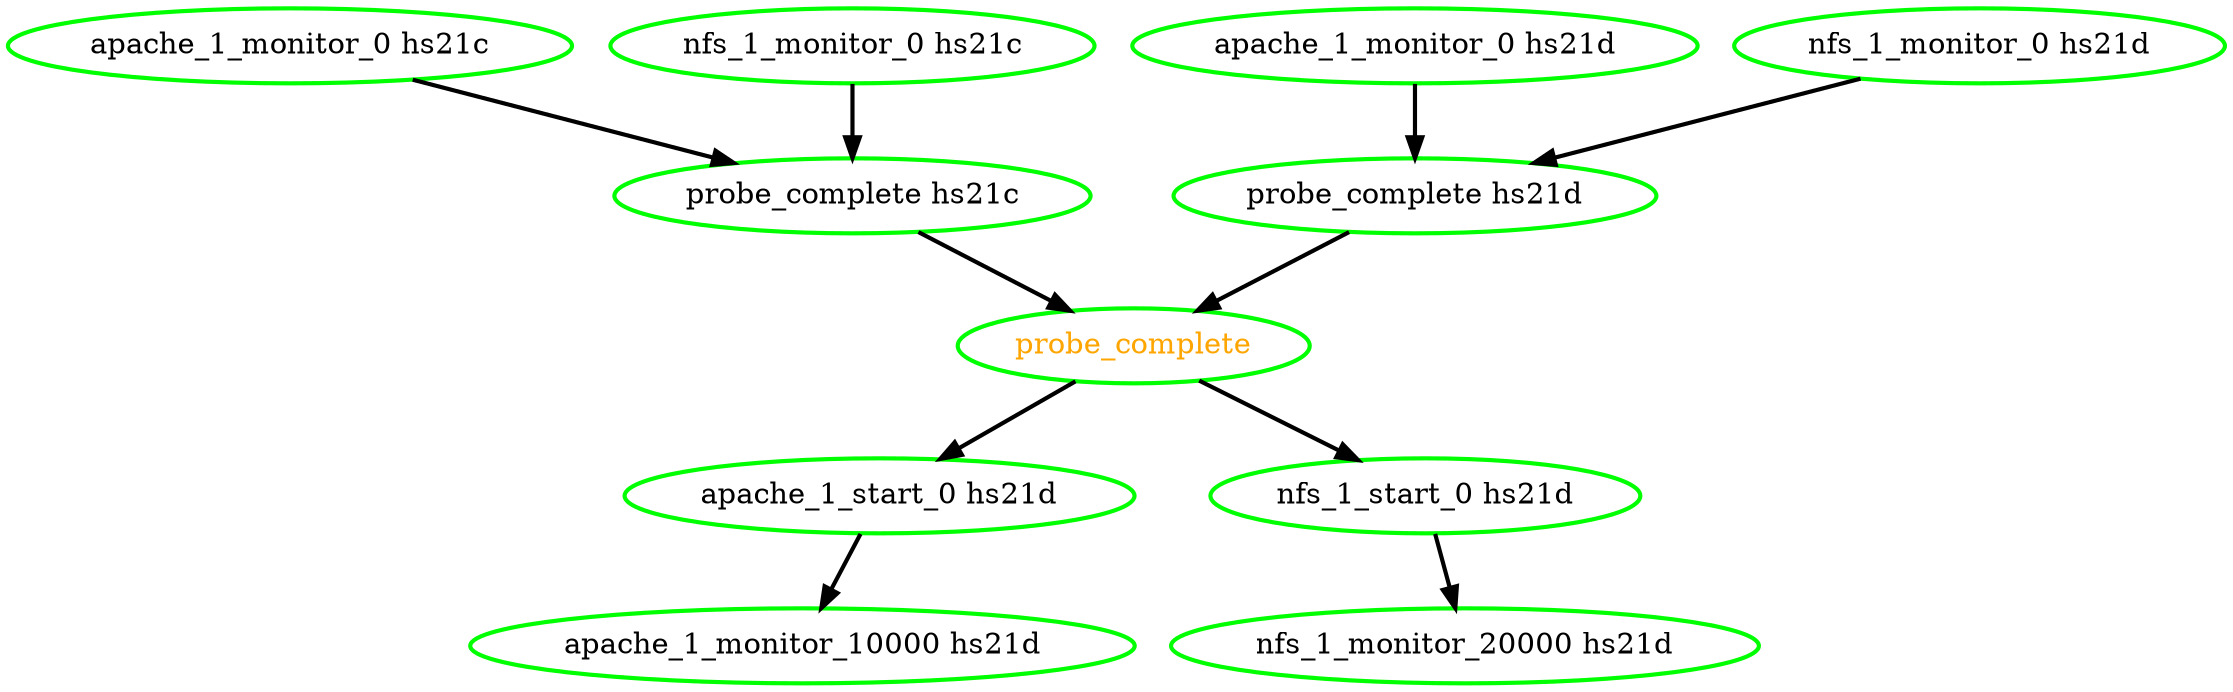digraph "g" {
"apache_1_monitor_0 hs21c" -> "probe_complete hs21c" [ style = bold]
"apache_1_monitor_0 hs21c" [ style=bold color="green" fontcolor="black"  ]
"apache_1_monitor_0 hs21d" -> "probe_complete hs21d" [ style = bold]
"apache_1_monitor_0 hs21d" [ style=bold color="green" fontcolor="black"  ]
"apache_1_monitor_10000 hs21d" [ style=bold color="green" fontcolor="black"  ]
"apache_1_start_0 hs21d" -> "apache_1_monitor_10000 hs21d" [ style = bold]
"apache_1_start_0 hs21d" [ style=bold color="green" fontcolor="black"  ]
"nfs_1_monitor_0 hs21c" -> "probe_complete hs21c" [ style = bold]
"nfs_1_monitor_0 hs21c" [ style=bold color="green" fontcolor="black"  ]
"nfs_1_monitor_0 hs21d" -> "probe_complete hs21d" [ style = bold]
"nfs_1_monitor_0 hs21d" [ style=bold color="green" fontcolor="black"  ]
"nfs_1_monitor_20000 hs21d" [ style=bold color="green" fontcolor="black"  ]
"nfs_1_start_0 hs21d" -> "nfs_1_monitor_20000 hs21d" [ style = bold]
"nfs_1_start_0 hs21d" [ style=bold color="green" fontcolor="black"  ]
"probe_complete hs21c" -> "probe_complete" [ style = bold]
"probe_complete hs21c" [ style=bold color="green" fontcolor="black"  ]
"probe_complete hs21d" -> "probe_complete" [ style = bold]
"probe_complete hs21d" [ style=bold color="green" fontcolor="black"  ]
"probe_complete" -> "apache_1_start_0 hs21d" [ style = bold]
"probe_complete" -> "nfs_1_start_0 hs21d" [ style = bold]
"probe_complete" [ style=bold color="green" fontcolor="orange"  ]
}
